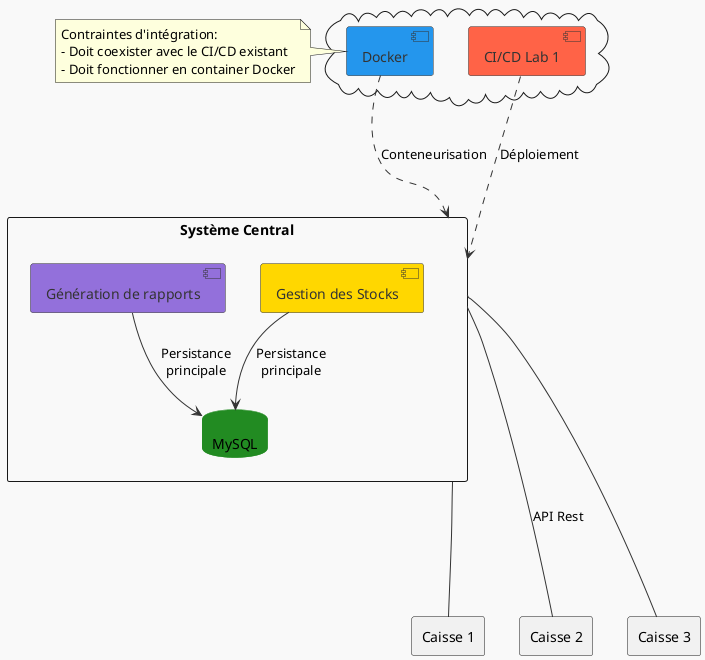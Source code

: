 @startuml ContexteTechnique

skinparam {
    BackgroundColor #F9F9F9
    ArrowColor #333333
    ComponentBorderColor #333333
    ComponentFontColor #333333
    DatabaseBorderColor #228B22
    QueueBorderColor #FF8C00
    InterfaceBorderColor #1E90FF
}

rectangle "Système Central" as sc {
    component "Gestion des Stocks" as stocks #FFD700
    component "Génération de rapports" as rapports #9370DB
    database "MySQL" as db #228B22
}

cloud {
    component "CI/CD Lab 1" as cicd #FF6347
    component "Docker" as docker #2496ED
}

rectangle "Caisse 1" as c1
rectangle "Caisse 2" as c2
rectangle "Caisse 3" as c3

stocks --> db : "Persistance\nprincipale"
rapports --> db : "Persistance\nprincipale"

cicd ...> sc : "Déploiement"
docker ...> sc : "Conteneurisation"


sc ---- c1
sc ---- c2 : "API Rest"
sc ---- c3

note left of docker
    Contraintes d'intégration:
    - Doit coexister avec le CI/CD existant
    - Doit fonctionner en container Docker
end note

@enduml
